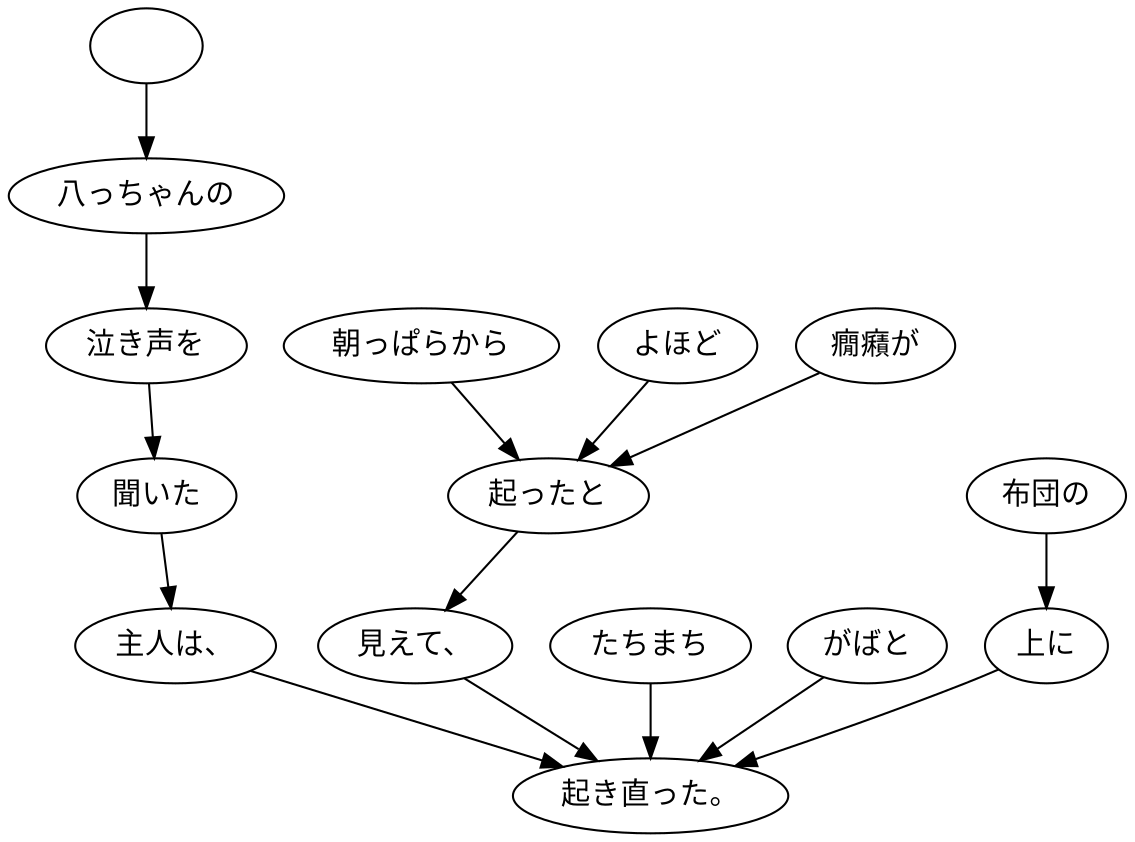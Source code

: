 digraph graph6522 {
	node0 [label="　"];
	node1 [label="八っちゃんの"];
	node2 [label="泣き声を"];
	node3 [label="聞いた"];
	node4 [label="主人は、"];
	node5 [label="朝っぱらから"];
	node6 [label="よほど"];
	node7 [label="癇癪が"];
	node8 [label="起ったと"];
	node9 [label="見えて、"];
	node10 [label="たちまち"];
	node11 [label="がばと"];
	node12 [label="布団の"];
	node13 [label="上に"];
	node14 [label="起き直った。"];
	node0 -> node1;
	node1 -> node2;
	node2 -> node3;
	node3 -> node4;
	node4 -> node14;
	node5 -> node8;
	node6 -> node8;
	node7 -> node8;
	node8 -> node9;
	node9 -> node14;
	node10 -> node14;
	node11 -> node14;
	node12 -> node13;
	node13 -> node14;
}
